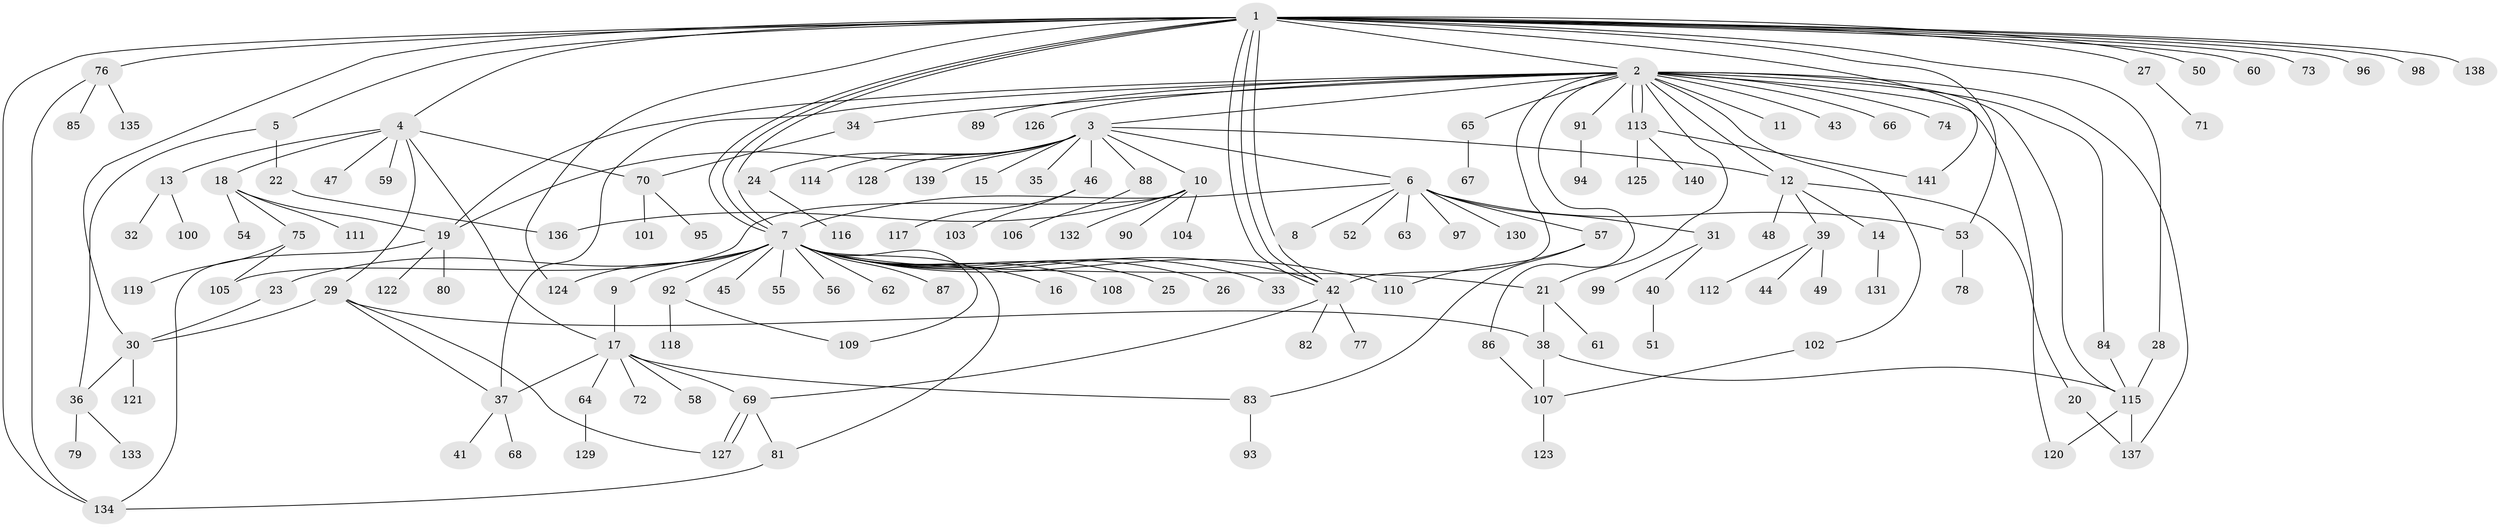 // Generated by graph-tools (version 1.1) at 2025/14/03/09/25 04:14:30]
// undirected, 141 vertices, 183 edges
graph export_dot {
graph [start="1"]
  node [color=gray90,style=filled];
  1;
  2;
  3;
  4;
  5;
  6;
  7;
  8;
  9;
  10;
  11;
  12;
  13;
  14;
  15;
  16;
  17;
  18;
  19;
  20;
  21;
  22;
  23;
  24;
  25;
  26;
  27;
  28;
  29;
  30;
  31;
  32;
  33;
  34;
  35;
  36;
  37;
  38;
  39;
  40;
  41;
  42;
  43;
  44;
  45;
  46;
  47;
  48;
  49;
  50;
  51;
  52;
  53;
  54;
  55;
  56;
  57;
  58;
  59;
  60;
  61;
  62;
  63;
  64;
  65;
  66;
  67;
  68;
  69;
  70;
  71;
  72;
  73;
  74;
  75;
  76;
  77;
  78;
  79;
  80;
  81;
  82;
  83;
  84;
  85;
  86;
  87;
  88;
  89;
  90;
  91;
  92;
  93;
  94;
  95;
  96;
  97;
  98;
  99;
  100;
  101;
  102;
  103;
  104;
  105;
  106;
  107;
  108;
  109;
  110;
  111;
  112;
  113;
  114;
  115;
  116;
  117;
  118;
  119;
  120;
  121;
  122;
  123;
  124;
  125;
  126;
  127;
  128;
  129;
  130;
  131;
  132;
  133;
  134;
  135;
  136;
  137;
  138;
  139;
  140;
  141;
  1 -- 2;
  1 -- 4;
  1 -- 5;
  1 -- 7;
  1 -- 7;
  1 -- 7;
  1 -- 27;
  1 -- 28;
  1 -- 30;
  1 -- 42;
  1 -- 42;
  1 -- 42;
  1 -- 50;
  1 -- 53;
  1 -- 60;
  1 -- 73;
  1 -- 76;
  1 -- 96;
  1 -- 98;
  1 -- 124;
  1 -- 134;
  1 -- 138;
  1 -- 141;
  2 -- 3;
  2 -- 11;
  2 -- 12;
  2 -- 19;
  2 -- 21;
  2 -- 34;
  2 -- 37;
  2 -- 42;
  2 -- 43;
  2 -- 65;
  2 -- 66;
  2 -- 74;
  2 -- 84;
  2 -- 86;
  2 -- 89;
  2 -- 91;
  2 -- 102;
  2 -- 113;
  2 -- 113;
  2 -- 115;
  2 -- 120;
  2 -- 126;
  2 -- 137;
  3 -- 6;
  3 -- 10;
  3 -- 12;
  3 -- 15;
  3 -- 19;
  3 -- 24;
  3 -- 35;
  3 -- 46;
  3 -- 88;
  3 -- 114;
  3 -- 128;
  3 -- 139;
  4 -- 13;
  4 -- 17;
  4 -- 18;
  4 -- 29;
  4 -- 47;
  4 -- 59;
  4 -- 70;
  5 -- 22;
  5 -- 36;
  6 -- 7;
  6 -- 8;
  6 -- 31;
  6 -- 52;
  6 -- 53;
  6 -- 57;
  6 -- 63;
  6 -- 97;
  6 -- 130;
  7 -- 9;
  7 -- 16;
  7 -- 21;
  7 -- 23;
  7 -- 25;
  7 -- 26;
  7 -- 33;
  7 -- 42;
  7 -- 45;
  7 -- 55;
  7 -- 56;
  7 -- 62;
  7 -- 81;
  7 -- 87;
  7 -- 92;
  7 -- 108;
  7 -- 109;
  7 -- 110;
  7 -- 124;
  9 -- 17;
  10 -- 90;
  10 -- 104;
  10 -- 105;
  10 -- 132;
  10 -- 136;
  12 -- 14;
  12 -- 20;
  12 -- 39;
  12 -- 48;
  13 -- 32;
  13 -- 100;
  14 -- 131;
  17 -- 37;
  17 -- 58;
  17 -- 64;
  17 -- 69;
  17 -- 72;
  17 -- 83;
  18 -- 19;
  18 -- 54;
  18 -- 75;
  18 -- 111;
  19 -- 80;
  19 -- 122;
  19 -- 134;
  20 -- 137;
  21 -- 38;
  21 -- 61;
  22 -- 136;
  23 -- 30;
  24 -- 116;
  27 -- 71;
  28 -- 115;
  29 -- 30;
  29 -- 37;
  29 -- 38;
  29 -- 127;
  30 -- 36;
  30 -- 121;
  31 -- 40;
  31 -- 99;
  34 -- 70;
  36 -- 79;
  36 -- 133;
  37 -- 41;
  37 -- 68;
  38 -- 107;
  38 -- 115;
  39 -- 44;
  39 -- 49;
  39 -- 112;
  40 -- 51;
  42 -- 69;
  42 -- 77;
  42 -- 82;
  46 -- 103;
  46 -- 117;
  53 -- 78;
  57 -- 83;
  57 -- 110;
  64 -- 129;
  65 -- 67;
  69 -- 81;
  69 -- 127;
  69 -- 127;
  70 -- 95;
  70 -- 101;
  75 -- 105;
  75 -- 119;
  76 -- 85;
  76 -- 134;
  76 -- 135;
  81 -- 134;
  83 -- 93;
  84 -- 115;
  86 -- 107;
  88 -- 106;
  91 -- 94;
  92 -- 109;
  92 -- 118;
  102 -- 107;
  107 -- 123;
  113 -- 125;
  113 -- 140;
  113 -- 141;
  115 -- 120;
  115 -- 137;
}

